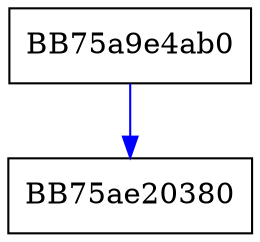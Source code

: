 digraph GetSidSubAuthority_shim {
  node [shape="box"];
  graph [splines=ortho];
  BB75a9e4ab0 -> BB75ae20380 [color="blue"];
}